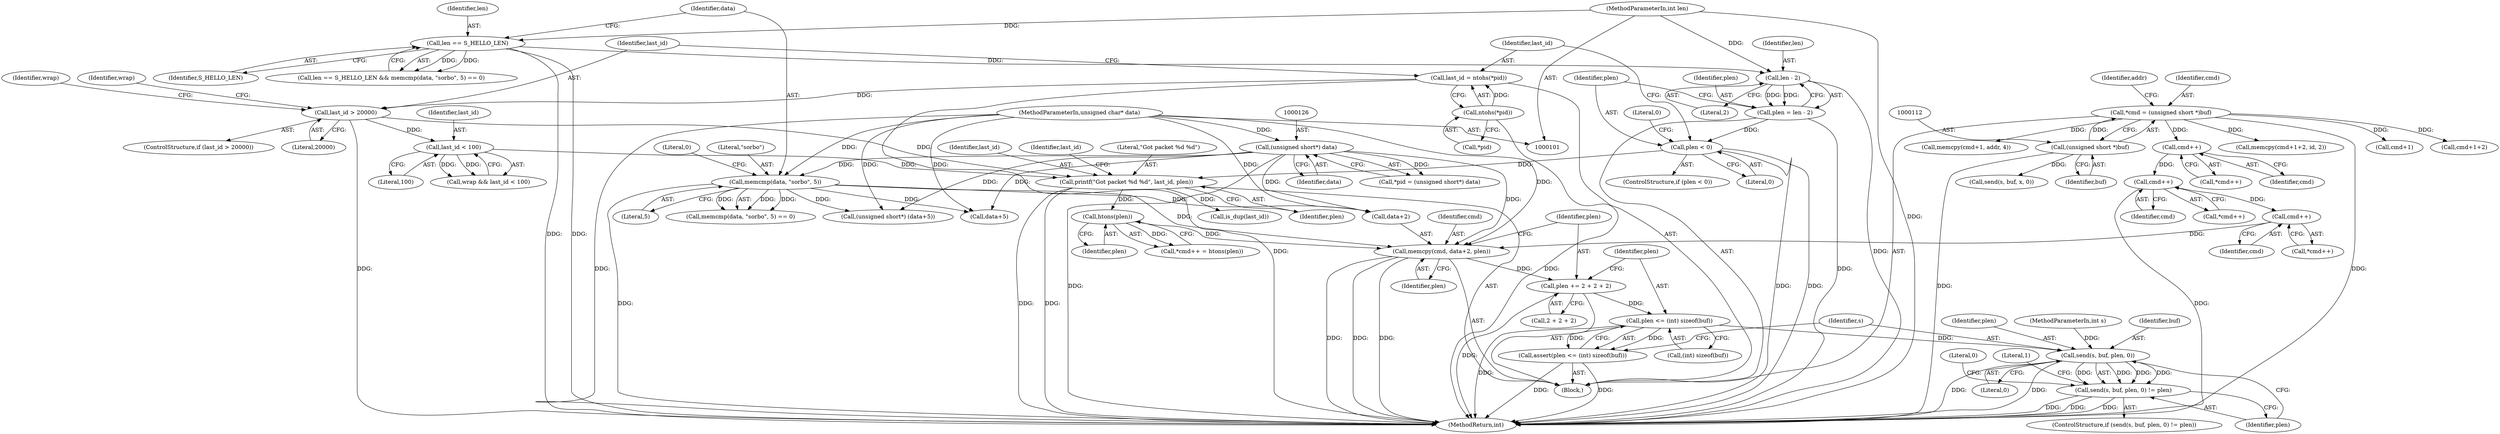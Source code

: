 digraph "0_aircrack-ng_da087238963c1239fdabd47dc1b65279605aca70@API" {
"1000265" [label="(Call,memcpy(cmd, data+2, plen))"];
"1000261" [label="(Call,cmd++)"];
"1000203" [label="(Call,cmd++)"];
"1000197" [label="(Call,cmd++)"];
"1000109" [label="(Call,*cmd = (unsigned short *)buf)"];
"1000111" [label="(Call,(unsigned short *)buf)"];
"1000125" [label="(Call,(unsigned short*) data)"];
"1000103" [label="(MethodParameterIn,unsigned char* data)"];
"1000134" [label="(Call,memcmp(data, \"sorbo\", 5))"];
"1000263" [label="(Call,htons(plen))"];
"1000245" [label="(Call,printf(\"Got packet %d %d\", last_id, plen))"];
"1000224" [label="(Call,last_id > 20000)"];
"1000218" [label="(Call,last_id = ntohs(*pid))"];
"1000220" [label="(Call,ntohs(*pid))"];
"1000233" [label="(Call,last_id < 100)"];
"1000213" [label="(Call,plen < 0)"];
"1000207" [label="(Call,plen = len - 2)"];
"1000209" [label="(Call,len - 2)"];
"1000130" [label="(Call,len == S_HELLO_LEN)"];
"1000104" [label="(MethodParameterIn,int len)"];
"1000271" [label="(Call,plen += 2 + 2 + 2)"];
"1000279" [label="(Call,plen <= (int) sizeof(buf))"];
"1000278" [label="(Call,assert(plen <= (int) sizeof(buf)))"];
"1000287" [label="(Call,send(s, buf, plen, 0))"];
"1000286" [label="(Call,send(s, buf, plen, 0) != plen)"];
"1000204" [label="(Identifier,cmd)"];
"1000104" [label="(MethodParameterIn,int len)"];
"1000110" [label="(Identifier,cmd)"];
"1000225" [label="(Identifier,last_id)"];
"1000281" [label="(Call,(int) sizeof(buf))"];
"1000113" [label="(Identifier,buf)"];
"1000270" [label="(Identifier,plen)"];
"1000234" [label="(Identifier,last_id)"];
"1000130" [label="(Call,len == S_HELLO_LEN)"];
"1000103" [label="(MethodParameterIn,unsigned char* data)"];
"1000132" [label="(Identifier,S_HELLO_LEN)"];
"1000251" [label="(Identifier,last_id)"];
"1000196" [label="(Call,*cmd++)"];
"1000162" [label="(Call,cmd+1)"];
"1000248" [label="(Identifier,plen)"];
"1000271" [label="(Call,plen += 2 + 2 + 2)"];
"1000219" [label="(Identifier,last_id)"];
"1000131" [label="(Identifier,len)"];
"1000198" [label="(Identifier,cmd)"];
"1000137" [label="(Literal,5)"];
"1000263" [label="(Call,htons(plen))"];
"1000215" [label="(Literal,0)"];
"1000260" [label="(Call,*cmd++)"];
"1000280" [label="(Identifier,plen)"];
"1000212" [label="(ControlStructure,if (plen < 0))"];
"1000262" [label="(Identifier,cmd)"];
"1000226" [label="(Literal,20000)"];
"1000285" [label="(ControlStructure,if (send(s, buf, plen, 0) != plen))"];
"1000224" [label="(Call,last_id > 20000)"];
"1000246" [label="(Literal,\"Got packet %d %d\")"];
"1000207" [label="(Call,plen = len - 2)"];
"1000247" [label="(Identifier,last_id)"];
"1000279" [label="(Call,plen <= (int) sizeof(buf))"];
"1000289" [label="(Identifier,buf)"];
"1000145" [label="(Call,data+5)"];
"1000106" [label="(Block,)"];
"1000168" [label="(Call,cmd+1+2)"];
"1000220" [label="(Call,ntohs(*pid))"];
"1000161" [label="(Call,memcpy(cmd+1, addr, 4))"];
"1000286" [label="(Call,send(s, buf, plen, 0) != plen)"];
"1000111" [label="(Call,(unsigned short *)buf)"];
"1000133" [label="(Call,memcmp(data, \"sorbo\", 5) == 0)"];
"1000273" [label="(Call,2 + 2 + 2)"];
"1000267" [label="(Call,data+2)"];
"1000203" [label="(Call,cmd++)"];
"1000250" [label="(Call,is_dup(last_id))"];
"1000297" [label="(MethodReturn,int)"];
"1000125" [label="(Call,(unsigned short*) data)"];
"1000278" [label="(Call,assert(plen <= (int) sizeof(buf)))"];
"1000228" [label="(Identifier,wrap)"];
"1000233" [label="(Call,last_id < 100)"];
"1000294" [label="(Literal,1)"];
"1000292" [label="(Identifier,plen)"];
"1000232" [label="(Identifier,wrap)"];
"1000218" [label="(Call,last_id = ntohs(*pid))"];
"1000221" [label="(Call,*pid)"];
"1000245" [label="(Call,printf(\"Got packet %d %d\", last_id, plen))"];
"1000266" [label="(Identifier,cmd)"];
"1000235" [label="(Literal,100)"];
"1000129" [label="(Call,len == S_HELLO_LEN && memcmp(data, \"sorbo\", 5) == 0)"];
"1000135" [label="(Identifier,data)"];
"1000209" [label="(Call,len - 2)"];
"1000261" [label="(Call,cmd++)"];
"1000214" [label="(Identifier,plen)"];
"1000136" [label="(Literal,\"sorbo\")"];
"1000197" [label="(Call,cmd++)"];
"1000264" [label="(Identifier,plen)"];
"1000117" [label="(Identifier,addr)"];
"1000272" [label="(Identifier,plen)"];
"1000143" [label="(Call,(unsigned short*) (data+5))"];
"1000138" [label="(Literal,0)"];
"1000223" [label="(ControlStructure,if (last_id > 20000))"];
"1000208" [label="(Identifier,plen)"];
"1000185" [label="(Call,send(s, buf, x, 0))"];
"1000211" [label="(Literal,2)"];
"1000296" [label="(Literal,0)"];
"1000290" [label="(Identifier,plen)"];
"1000231" [label="(Call,wrap && last_id < 100)"];
"1000291" [label="(Literal,0)"];
"1000265" [label="(Call,memcpy(cmd, data+2, plen))"];
"1000202" [label="(Call,*cmd++)"];
"1000259" [label="(Call,*cmd++ = htons(plen))"];
"1000102" [label="(MethodParameterIn,int s)"];
"1000210" [label="(Identifier,len)"];
"1000127" [label="(Identifier,data)"];
"1000109" [label="(Call,*cmd = (unsigned short *)buf)"];
"1000213" [label="(Call,plen < 0)"];
"1000217" [label="(Literal,0)"];
"1000123" [label="(Call,*pid = (unsigned short*) data)"];
"1000287" [label="(Call,send(s, buf, plen, 0))"];
"1000167" [label="(Call,memcpy(cmd+1+2, id, 2))"];
"1000288" [label="(Identifier,s)"];
"1000134" [label="(Call,memcmp(data, \"sorbo\", 5))"];
"1000265" -> "1000106"  [label="AST: "];
"1000265" -> "1000270"  [label="CFG: "];
"1000266" -> "1000265"  [label="AST: "];
"1000267" -> "1000265"  [label="AST: "];
"1000270" -> "1000265"  [label="AST: "];
"1000272" -> "1000265"  [label="CFG: "];
"1000265" -> "1000297"  [label="DDG: "];
"1000265" -> "1000297"  [label="DDG: "];
"1000265" -> "1000297"  [label="DDG: "];
"1000261" -> "1000265"  [label="DDG: "];
"1000125" -> "1000265"  [label="DDG: "];
"1000134" -> "1000265"  [label="DDG: "];
"1000103" -> "1000265"  [label="DDG: "];
"1000263" -> "1000265"  [label="DDG: "];
"1000265" -> "1000271"  [label="DDG: "];
"1000261" -> "1000260"  [label="AST: "];
"1000261" -> "1000262"  [label="CFG: "];
"1000262" -> "1000261"  [label="AST: "];
"1000260" -> "1000261"  [label="CFG: "];
"1000203" -> "1000261"  [label="DDG: "];
"1000203" -> "1000202"  [label="AST: "];
"1000203" -> "1000204"  [label="CFG: "];
"1000204" -> "1000203"  [label="AST: "];
"1000202" -> "1000203"  [label="CFG: "];
"1000203" -> "1000297"  [label="DDG: "];
"1000197" -> "1000203"  [label="DDG: "];
"1000197" -> "1000196"  [label="AST: "];
"1000197" -> "1000198"  [label="CFG: "];
"1000198" -> "1000197"  [label="AST: "];
"1000196" -> "1000197"  [label="CFG: "];
"1000109" -> "1000197"  [label="DDG: "];
"1000109" -> "1000106"  [label="AST: "];
"1000109" -> "1000111"  [label="CFG: "];
"1000110" -> "1000109"  [label="AST: "];
"1000111" -> "1000109"  [label="AST: "];
"1000117" -> "1000109"  [label="CFG: "];
"1000109" -> "1000297"  [label="DDG: "];
"1000111" -> "1000109"  [label="DDG: "];
"1000109" -> "1000161"  [label="DDG: "];
"1000109" -> "1000162"  [label="DDG: "];
"1000109" -> "1000167"  [label="DDG: "];
"1000109" -> "1000168"  [label="DDG: "];
"1000111" -> "1000113"  [label="CFG: "];
"1000112" -> "1000111"  [label="AST: "];
"1000113" -> "1000111"  [label="AST: "];
"1000111" -> "1000297"  [label="DDG: "];
"1000111" -> "1000185"  [label="DDG: "];
"1000125" -> "1000123"  [label="AST: "];
"1000125" -> "1000127"  [label="CFG: "];
"1000126" -> "1000125"  [label="AST: "];
"1000127" -> "1000125"  [label="AST: "];
"1000123" -> "1000125"  [label="CFG: "];
"1000125" -> "1000297"  [label="DDG: "];
"1000125" -> "1000123"  [label="DDG: "];
"1000103" -> "1000125"  [label="DDG: "];
"1000125" -> "1000134"  [label="DDG: "];
"1000125" -> "1000143"  [label="DDG: "];
"1000125" -> "1000145"  [label="DDG: "];
"1000125" -> "1000267"  [label="DDG: "];
"1000103" -> "1000101"  [label="AST: "];
"1000103" -> "1000297"  [label="DDG: "];
"1000103" -> "1000134"  [label="DDG: "];
"1000103" -> "1000143"  [label="DDG: "];
"1000103" -> "1000145"  [label="DDG: "];
"1000103" -> "1000267"  [label="DDG: "];
"1000134" -> "1000133"  [label="AST: "];
"1000134" -> "1000137"  [label="CFG: "];
"1000135" -> "1000134"  [label="AST: "];
"1000136" -> "1000134"  [label="AST: "];
"1000137" -> "1000134"  [label="AST: "];
"1000138" -> "1000134"  [label="CFG: "];
"1000134" -> "1000297"  [label="DDG: "];
"1000134" -> "1000133"  [label="DDG: "];
"1000134" -> "1000133"  [label="DDG: "];
"1000134" -> "1000133"  [label="DDG: "];
"1000134" -> "1000143"  [label="DDG: "];
"1000134" -> "1000145"  [label="DDG: "];
"1000134" -> "1000267"  [label="DDG: "];
"1000263" -> "1000259"  [label="AST: "];
"1000263" -> "1000264"  [label="CFG: "];
"1000264" -> "1000263"  [label="AST: "];
"1000259" -> "1000263"  [label="CFG: "];
"1000263" -> "1000259"  [label="DDG: "];
"1000245" -> "1000263"  [label="DDG: "];
"1000245" -> "1000106"  [label="AST: "];
"1000245" -> "1000248"  [label="CFG: "];
"1000246" -> "1000245"  [label="AST: "];
"1000247" -> "1000245"  [label="AST: "];
"1000248" -> "1000245"  [label="AST: "];
"1000251" -> "1000245"  [label="CFG: "];
"1000245" -> "1000297"  [label="DDG: "];
"1000245" -> "1000297"  [label="DDG: "];
"1000224" -> "1000245"  [label="DDG: "];
"1000233" -> "1000245"  [label="DDG: "];
"1000213" -> "1000245"  [label="DDG: "];
"1000245" -> "1000250"  [label="DDG: "];
"1000224" -> "1000223"  [label="AST: "];
"1000224" -> "1000226"  [label="CFG: "];
"1000225" -> "1000224"  [label="AST: "];
"1000226" -> "1000224"  [label="AST: "];
"1000228" -> "1000224"  [label="CFG: "];
"1000232" -> "1000224"  [label="CFG: "];
"1000224" -> "1000297"  [label="DDG: "];
"1000218" -> "1000224"  [label="DDG: "];
"1000224" -> "1000233"  [label="DDG: "];
"1000218" -> "1000106"  [label="AST: "];
"1000218" -> "1000220"  [label="CFG: "];
"1000219" -> "1000218"  [label="AST: "];
"1000220" -> "1000218"  [label="AST: "];
"1000225" -> "1000218"  [label="CFG: "];
"1000218" -> "1000297"  [label="DDG: "];
"1000220" -> "1000218"  [label="DDG: "];
"1000220" -> "1000221"  [label="CFG: "];
"1000221" -> "1000220"  [label="AST: "];
"1000220" -> "1000297"  [label="DDG: "];
"1000233" -> "1000231"  [label="AST: "];
"1000233" -> "1000235"  [label="CFG: "];
"1000234" -> "1000233"  [label="AST: "];
"1000235" -> "1000233"  [label="AST: "];
"1000231" -> "1000233"  [label="CFG: "];
"1000233" -> "1000231"  [label="DDG: "];
"1000233" -> "1000231"  [label="DDG: "];
"1000213" -> "1000212"  [label="AST: "];
"1000213" -> "1000215"  [label="CFG: "];
"1000214" -> "1000213"  [label="AST: "];
"1000215" -> "1000213"  [label="AST: "];
"1000217" -> "1000213"  [label="CFG: "];
"1000219" -> "1000213"  [label="CFG: "];
"1000213" -> "1000297"  [label="DDG: "];
"1000213" -> "1000297"  [label="DDG: "];
"1000207" -> "1000213"  [label="DDG: "];
"1000207" -> "1000106"  [label="AST: "];
"1000207" -> "1000209"  [label="CFG: "];
"1000208" -> "1000207"  [label="AST: "];
"1000209" -> "1000207"  [label="AST: "];
"1000214" -> "1000207"  [label="CFG: "];
"1000207" -> "1000297"  [label="DDG: "];
"1000209" -> "1000207"  [label="DDG: "];
"1000209" -> "1000207"  [label="DDG: "];
"1000209" -> "1000211"  [label="CFG: "];
"1000210" -> "1000209"  [label="AST: "];
"1000211" -> "1000209"  [label="AST: "];
"1000209" -> "1000297"  [label="DDG: "];
"1000130" -> "1000209"  [label="DDG: "];
"1000104" -> "1000209"  [label="DDG: "];
"1000130" -> "1000129"  [label="AST: "];
"1000130" -> "1000132"  [label="CFG: "];
"1000131" -> "1000130"  [label="AST: "];
"1000132" -> "1000130"  [label="AST: "];
"1000135" -> "1000130"  [label="CFG: "];
"1000129" -> "1000130"  [label="CFG: "];
"1000130" -> "1000297"  [label="DDG: "];
"1000130" -> "1000297"  [label="DDG: "];
"1000130" -> "1000129"  [label="DDG: "];
"1000130" -> "1000129"  [label="DDG: "];
"1000104" -> "1000130"  [label="DDG: "];
"1000104" -> "1000101"  [label="AST: "];
"1000104" -> "1000297"  [label="DDG: "];
"1000271" -> "1000106"  [label="AST: "];
"1000271" -> "1000273"  [label="CFG: "];
"1000272" -> "1000271"  [label="AST: "];
"1000273" -> "1000271"  [label="AST: "];
"1000280" -> "1000271"  [label="CFG: "];
"1000271" -> "1000297"  [label="DDG: "];
"1000271" -> "1000279"  [label="DDG: "];
"1000279" -> "1000278"  [label="AST: "];
"1000279" -> "1000281"  [label="CFG: "];
"1000280" -> "1000279"  [label="AST: "];
"1000281" -> "1000279"  [label="AST: "];
"1000278" -> "1000279"  [label="CFG: "];
"1000279" -> "1000297"  [label="DDG: "];
"1000279" -> "1000278"  [label="DDG: "];
"1000279" -> "1000278"  [label="DDG: "];
"1000279" -> "1000287"  [label="DDG: "];
"1000278" -> "1000106"  [label="AST: "];
"1000288" -> "1000278"  [label="CFG: "];
"1000278" -> "1000297"  [label="DDG: "];
"1000278" -> "1000297"  [label="DDG: "];
"1000287" -> "1000286"  [label="AST: "];
"1000287" -> "1000291"  [label="CFG: "];
"1000288" -> "1000287"  [label="AST: "];
"1000289" -> "1000287"  [label="AST: "];
"1000290" -> "1000287"  [label="AST: "];
"1000291" -> "1000287"  [label="AST: "];
"1000292" -> "1000287"  [label="CFG: "];
"1000287" -> "1000297"  [label="DDG: "];
"1000287" -> "1000297"  [label="DDG: "];
"1000287" -> "1000286"  [label="DDG: "];
"1000287" -> "1000286"  [label="DDG: "];
"1000287" -> "1000286"  [label="DDG: "];
"1000287" -> "1000286"  [label="DDG: "];
"1000102" -> "1000287"  [label="DDG: "];
"1000286" -> "1000285"  [label="AST: "];
"1000286" -> "1000292"  [label="CFG: "];
"1000292" -> "1000286"  [label="AST: "];
"1000294" -> "1000286"  [label="CFG: "];
"1000296" -> "1000286"  [label="CFG: "];
"1000286" -> "1000297"  [label="DDG: "];
"1000286" -> "1000297"  [label="DDG: "];
"1000286" -> "1000297"  [label="DDG: "];
}
